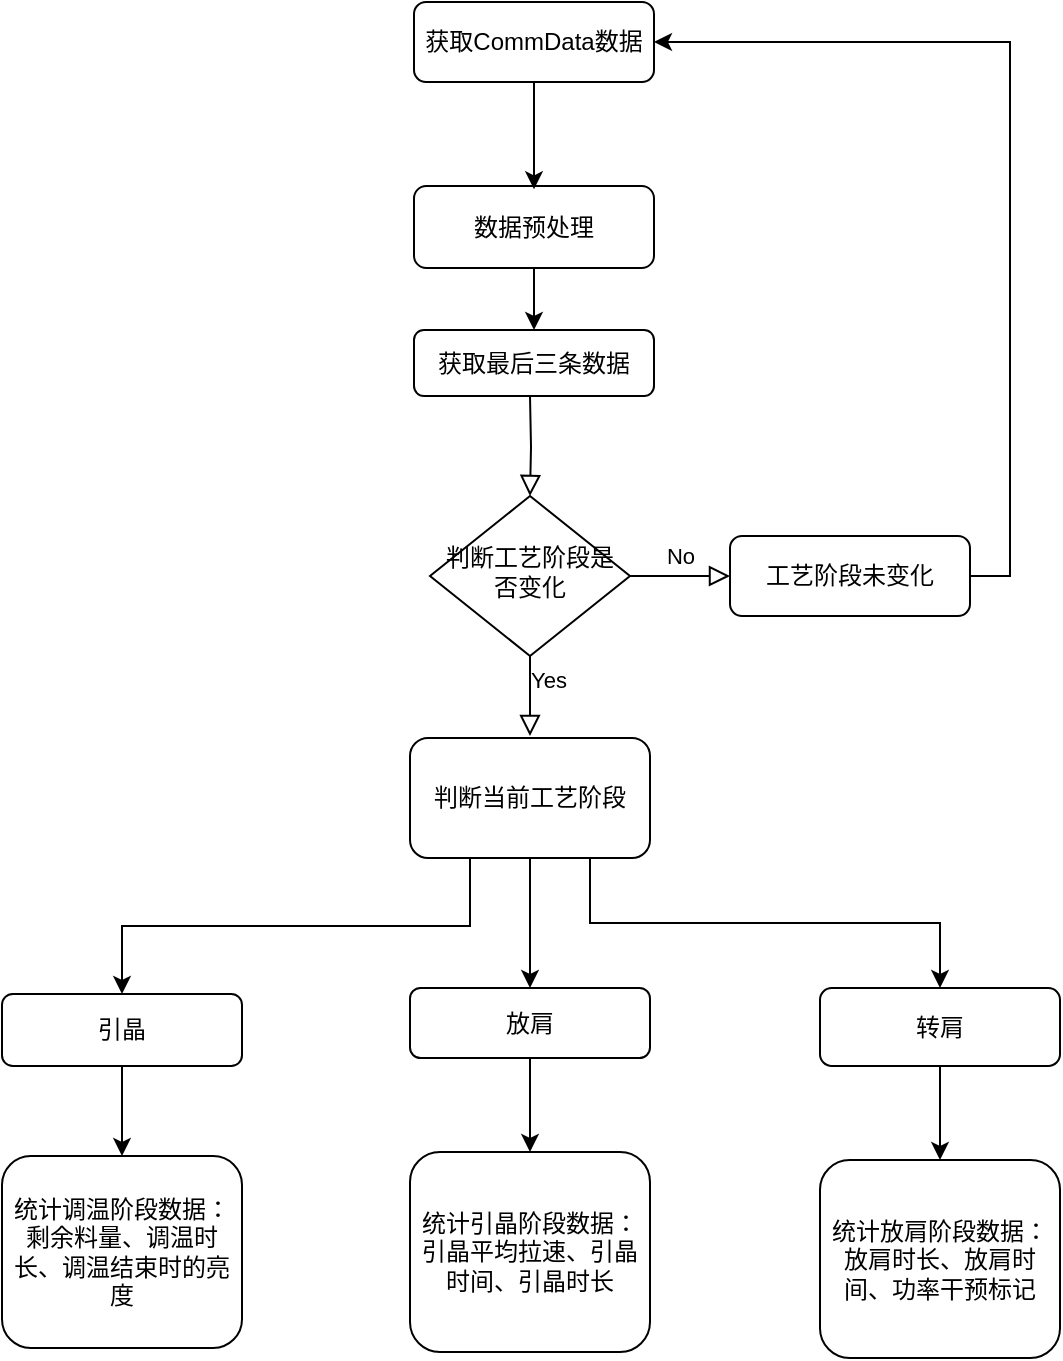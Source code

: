 <mxfile version="24.2.5" type="github">
  <diagram id="C5RBs43oDa-KdzZeNtuy" name="Page-1">
    <mxGraphModel dx="1194" dy="820" grid="0" gridSize="10" guides="1" tooltips="1" connect="1" arrows="1" fold="1" page="0" pageScale="1" pageWidth="827" pageHeight="1169" math="0" shadow="0">
      <root>
        <mxCell id="WIyWlLk6GJQsqaUBKTNV-0" />
        <mxCell id="WIyWlLk6GJQsqaUBKTNV-1" parent="WIyWlLk6GJQsqaUBKTNV-0" />
        <mxCell id="WIyWlLk6GJQsqaUBKTNV-2" value="" style="rounded=0;html=1;jettySize=auto;orthogonalLoop=1;fontSize=11;endArrow=block;endFill=0;endSize=8;strokeWidth=1;shadow=0;labelBackgroundColor=none;edgeStyle=orthogonalEdgeStyle;" parent="WIyWlLk6GJQsqaUBKTNV-1" target="WIyWlLk6GJQsqaUBKTNV-6" edge="1">
          <mxGeometry relative="1" as="geometry">
            <mxPoint x="220" y="120" as="sourcePoint" />
          </mxGeometry>
        </mxCell>
        <mxCell id="WIyWlLk6GJQsqaUBKTNV-4" value="Yes" style="rounded=0;html=1;jettySize=auto;orthogonalLoop=1;fontSize=11;endArrow=block;endFill=0;endSize=8;strokeWidth=1;shadow=0;labelBackgroundColor=none;edgeStyle=orthogonalEdgeStyle;" parent="WIyWlLk6GJQsqaUBKTNV-1" source="WIyWlLk6GJQsqaUBKTNV-6" edge="1">
          <mxGeometry x="-0.407" y="9" relative="1" as="geometry">
            <mxPoint as="offset" />
            <mxPoint x="220" y="290" as="targetPoint" />
          </mxGeometry>
        </mxCell>
        <mxCell id="WIyWlLk6GJQsqaUBKTNV-5" value="No" style="edgeStyle=orthogonalEdgeStyle;rounded=0;html=1;jettySize=auto;orthogonalLoop=1;fontSize=11;endArrow=block;endFill=0;endSize=8;strokeWidth=1;shadow=0;labelBackgroundColor=none;" parent="WIyWlLk6GJQsqaUBKTNV-1" source="WIyWlLk6GJQsqaUBKTNV-6" target="WIyWlLk6GJQsqaUBKTNV-7" edge="1">
          <mxGeometry y="10" relative="1" as="geometry">
            <mxPoint as="offset" />
          </mxGeometry>
        </mxCell>
        <mxCell id="WIyWlLk6GJQsqaUBKTNV-6" value="判断工艺阶段是否变化" style="rhombus;whiteSpace=wrap;html=1;shadow=0;fontFamily=Helvetica;fontSize=12;align=center;strokeWidth=1;spacing=6;spacingTop=-4;" parent="WIyWlLk6GJQsqaUBKTNV-1" vertex="1">
          <mxGeometry x="170" y="170" width="100" height="80" as="geometry" />
        </mxCell>
        <mxCell id="XBTfPMOrWh-o7naQ7V93-5" style="edgeStyle=orthogonalEdgeStyle;rounded=0;orthogonalLoop=1;jettySize=auto;html=1;exitX=1;exitY=0.5;exitDx=0;exitDy=0;entryX=1;entryY=0.5;entryDx=0;entryDy=0;" edge="1" parent="WIyWlLk6GJQsqaUBKTNV-1" source="WIyWlLk6GJQsqaUBKTNV-7" target="XBTfPMOrWh-o7naQ7V93-1">
          <mxGeometry relative="1" as="geometry" />
        </mxCell>
        <mxCell id="WIyWlLk6GJQsqaUBKTNV-7" value="工艺阶段未变化" style="rounded=1;whiteSpace=wrap;html=1;fontSize=12;glass=0;strokeWidth=1;shadow=0;" parent="WIyWlLk6GJQsqaUBKTNV-1" vertex="1">
          <mxGeometry x="320" y="190" width="120" height="40" as="geometry" />
        </mxCell>
        <mxCell id="XBTfPMOrWh-o7naQ7V93-4" style="edgeStyle=orthogonalEdgeStyle;rounded=0;orthogonalLoop=1;jettySize=auto;html=1;exitX=0.5;exitY=1;exitDx=0;exitDy=0;" edge="1" parent="WIyWlLk6GJQsqaUBKTNV-1" source="XBTfPMOrWh-o7naQ7V93-0" target="XBTfPMOrWh-o7naQ7V93-3">
          <mxGeometry relative="1" as="geometry" />
        </mxCell>
        <mxCell id="XBTfPMOrWh-o7naQ7V93-0" value="数据预处理" style="rounded=1;whiteSpace=wrap;html=1;" vertex="1" parent="WIyWlLk6GJQsqaUBKTNV-1">
          <mxGeometry x="162" y="15" width="120" height="41" as="geometry" />
        </mxCell>
        <mxCell id="XBTfPMOrWh-o7naQ7V93-2" style="edgeStyle=orthogonalEdgeStyle;rounded=0;orthogonalLoop=1;jettySize=auto;html=1;exitX=0.5;exitY=1;exitDx=0;exitDy=0;" edge="1" parent="WIyWlLk6GJQsqaUBKTNV-1" source="XBTfPMOrWh-o7naQ7V93-1">
          <mxGeometry relative="1" as="geometry">
            <mxPoint x="222" y="16.667" as="targetPoint" />
          </mxGeometry>
        </mxCell>
        <mxCell id="XBTfPMOrWh-o7naQ7V93-1" value="获取CommData数据" style="rounded=1;whiteSpace=wrap;html=1;fontSize=12;glass=0;strokeWidth=1;shadow=0;" vertex="1" parent="WIyWlLk6GJQsqaUBKTNV-1">
          <mxGeometry x="162" y="-77" width="120" height="40" as="geometry" />
        </mxCell>
        <mxCell id="XBTfPMOrWh-o7naQ7V93-3" value="获取最后三条数据" style="rounded=1;whiteSpace=wrap;html=1;" vertex="1" parent="WIyWlLk6GJQsqaUBKTNV-1">
          <mxGeometry x="162" y="87" width="120" height="33" as="geometry" />
        </mxCell>
        <mxCell id="XBTfPMOrWh-o7naQ7V93-10" style="edgeStyle=orthogonalEdgeStyle;rounded=0;orthogonalLoop=1;jettySize=auto;html=1;exitX=0.25;exitY=1;exitDx=0;exitDy=0;" edge="1" parent="WIyWlLk6GJQsqaUBKTNV-1" source="XBTfPMOrWh-o7naQ7V93-6" target="XBTfPMOrWh-o7naQ7V93-7">
          <mxGeometry relative="1" as="geometry" />
        </mxCell>
        <mxCell id="XBTfPMOrWh-o7naQ7V93-11" style="edgeStyle=orthogonalEdgeStyle;rounded=0;orthogonalLoop=1;jettySize=auto;html=1;exitX=0.5;exitY=1;exitDx=0;exitDy=0;entryX=0.5;entryY=0;entryDx=0;entryDy=0;" edge="1" parent="WIyWlLk6GJQsqaUBKTNV-1" source="XBTfPMOrWh-o7naQ7V93-6" target="XBTfPMOrWh-o7naQ7V93-8">
          <mxGeometry relative="1" as="geometry" />
        </mxCell>
        <mxCell id="XBTfPMOrWh-o7naQ7V93-12" style="edgeStyle=orthogonalEdgeStyle;rounded=0;orthogonalLoop=1;jettySize=auto;html=1;exitX=0.75;exitY=1;exitDx=0;exitDy=0;entryX=0.5;entryY=0;entryDx=0;entryDy=0;" edge="1" parent="WIyWlLk6GJQsqaUBKTNV-1" source="XBTfPMOrWh-o7naQ7V93-6" target="XBTfPMOrWh-o7naQ7V93-9">
          <mxGeometry relative="1" as="geometry" />
        </mxCell>
        <mxCell id="XBTfPMOrWh-o7naQ7V93-6" value="判断当前工艺阶段" style="rounded=1;whiteSpace=wrap;html=1;" vertex="1" parent="WIyWlLk6GJQsqaUBKTNV-1">
          <mxGeometry x="160" y="291" width="120" height="60" as="geometry" />
        </mxCell>
        <mxCell id="XBTfPMOrWh-o7naQ7V93-13" style="edgeStyle=orthogonalEdgeStyle;rounded=0;orthogonalLoop=1;jettySize=auto;html=1;exitX=0.5;exitY=1;exitDx=0;exitDy=0;" edge="1" parent="WIyWlLk6GJQsqaUBKTNV-1" source="XBTfPMOrWh-o7naQ7V93-7">
          <mxGeometry relative="1" as="geometry">
            <mxPoint x="16" y="500.0" as="targetPoint" />
          </mxGeometry>
        </mxCell>
        <mxCell id="XBTfPMOrWh-o7naQ7V93-7" value="引晶" style="rounded=1;whiteSpace=wrap;html=1;" vertex="1" parent="WIyWlLk6GJQsqaUBKTNV-1">
          <mxGeometry x="-44" y="419" width="120" height="36" as="geometry" />
        </mxCell>
        <mxCell id="XBTfPMOrWh-o7naQ7V93-17" style="edgeStyle=orthogonalEdgeStyle;rounded=0;orthogonalLoop=1;jettySize=auto;html=1;exitX=0.5;exitY=1;exitDx=0;exitDy=0;" edge="1" parent="WIyWlLk6GJQsqaUBKTNV-1" source="XBTfPMOrWh-o7naQ7V93-8" target="XBTfPMOrWh-o7naQ7V93-15">
          <mxGeometry relative="1" as="geometry" />
        </mxCell>
        <mxCell id="XBTfPMOrWh-o7naQ7V93-8" value="放肩" style="rounded=1;whiteSpace=wrap;html=1;" vertex="1" parent="WIyWlLk6GJQsqaUBKTNV-1">
          <mxGeometry x="160" y="416" width="120" height="35" as="geometry" />
        </mxCell>
        <mxCell id="XBTfPMOrWh-o7naQ7V93-18" style="edgeStyle=orthogonalEdgeStyle;rounded=0;orthogonalLoop=1;jettySize=auto;html=1;exitX=0.5;exitY=1;exitDx=0;exitDy=0;entryX=0.5;entryY=0;entryDx=0;entryDy=0;" edge="1" parent="WIyWlLk6GJQsqaUBKTNV-1" source="XBTfPMOrWh-o7naQ7V93-9" target="XBTfPMOrWh-o7naQ7V93-16">
          <mxGeometry relative="1" as="geometry" />
        </mxCell>
        <mxCell id="XBTfPMOrWh-o7naQ7V93-9" value="转肩" style="rounded=1;whiteSpace=wrap;html=1;" vertex="1" parent="WIyWlLk6GJQsqaUBKTNV-1">
          <mxGeometry x="365" y="416" width="120" height="39" as="geometry" />
        </mxCell>
        <mxCell id="XBTfPMOrWh-o7naQ7V93-14" value="统计调温阶段数据：剩余料量、调温时长、调温结束时的亮度" style="rounded=1;whiteSpace=wrap;html=1;" vertex="1" parent="WIyWlLk6GJQsqaUBKTNV-1">
          <mxGeometry x="-44" y="500" width="120" height="96" as="geometry" />
        </mxCell>
        <mxCell id="XBTfPMOrWh-o7naQ7V93-15" value="统计引晶阶段数据：&lt;div&gt;引晶平均拉速、引晶时间、引晶时长&lt;/div&gt;" style="rounded=1;whiteSpace=wrap;html=1;" vertex="1" parent="WIyWlLk6GJQsqaUBKTNV-1">
          <mxGeometry x="160" y="498" width="120" height="100" as="geometry" />
        </mxCell>
        <mxCell id="XBTfPMOrWh-o7naQ7V93-16" value="统计放肩阶段数据：&lt;div&gt;放肩时长、放肩时间、功率干预标记&lt;/div&gt;" style="rounded=1;whiteSpace=wrap;html=1;" vertex="1" parent="WIyWlLk6GJQsqaUBKTNV-1">
          <mxGeometry x="365" y="502" width="120" height="99" as="geometry" />
        </mxCell>
      </root>
    </mxGraphModel>
  </diagram>
</mxfile>
